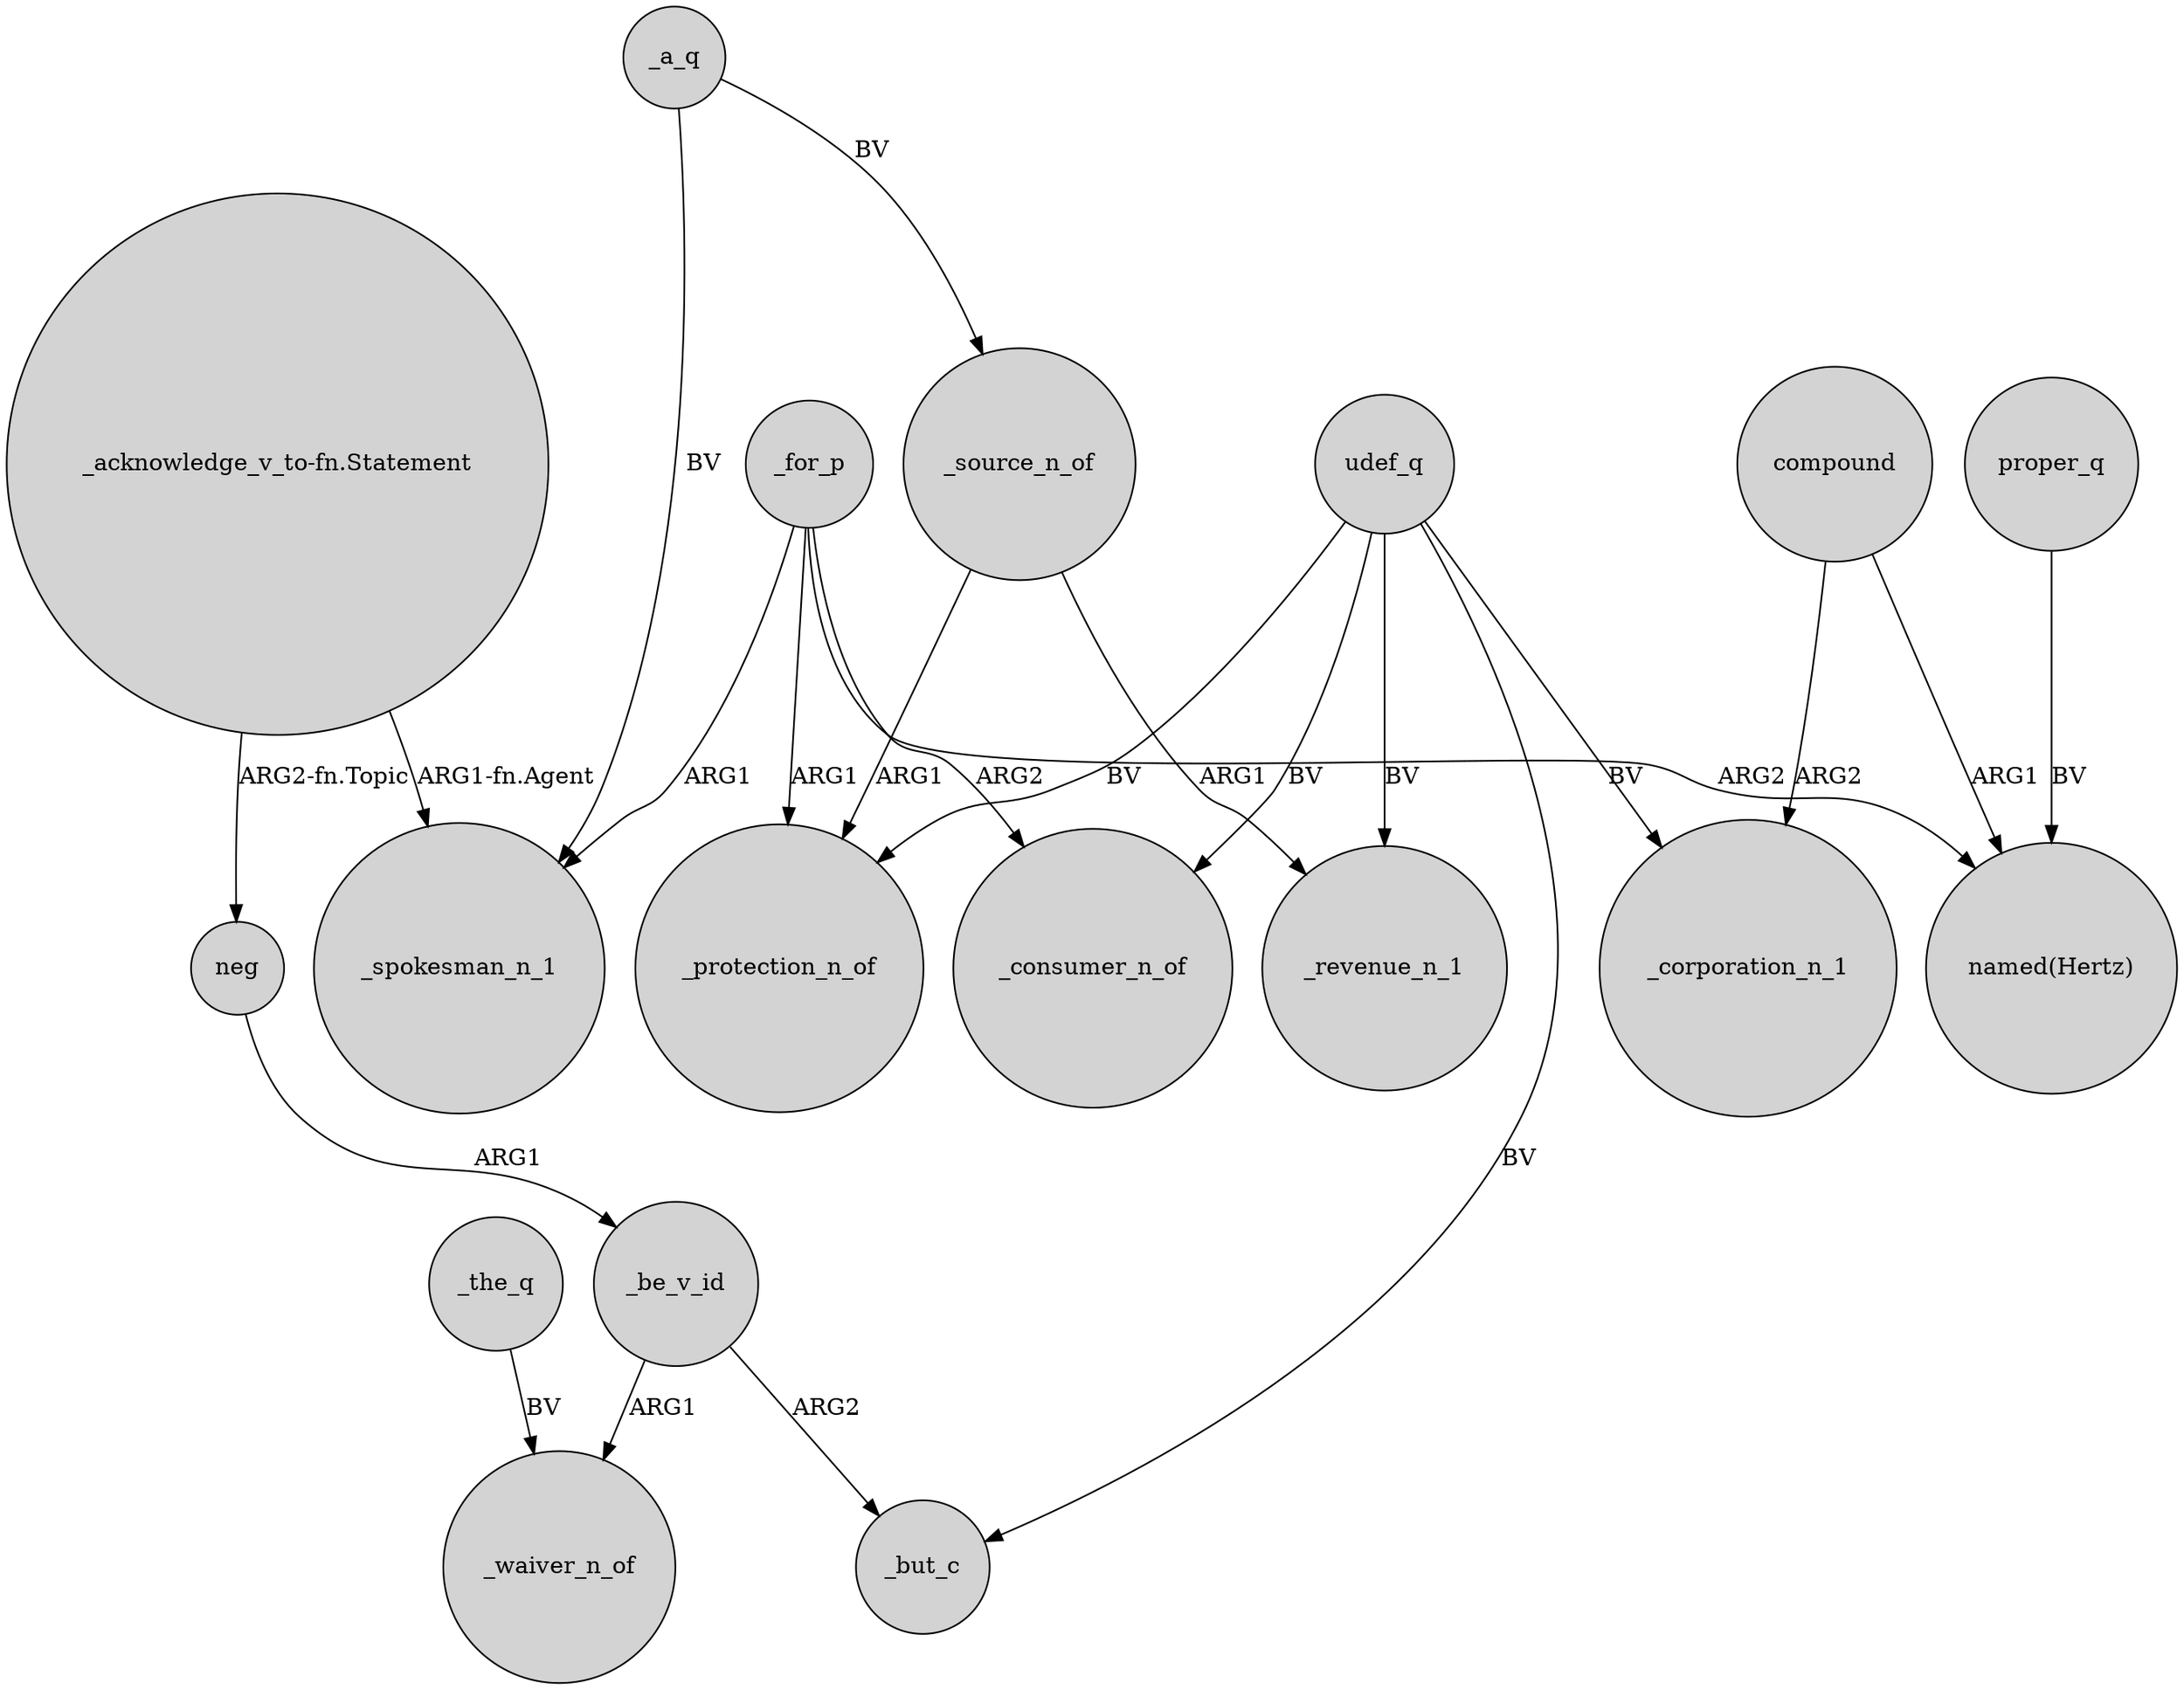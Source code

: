 digraph {
	node [shape=circle style=filled]
	_for_p -> _spokesman_n_1 [label=ARG1]
	_be_v_id -> _waiver_n_of [label=ARG1]
	"_acknowledge_v_to-fn.Statement" -> neg [label="ARG2-fn.Topic"]
	_source_n_of -> _revenue_n_1 [label=ARG1]
	compound -> _corporation_n_1 [label=ARG2]
	proper_q -> "named(Hertz)" [label=BV]
	_for_p -> _consumer_n_of [label=ARG2]
	_the_q -> _waiver_n_of [label=BV]
	_for_p -> _protection_n_of [label=ARG1]
	udef_q -> _corporation_n_1 [label=BV]
	udef_q -> _revenue_n_1 [label=BV]
	udef_q -> _protection_n_of [label=BV]
	_a_q -> _source_n_of [label=BV]
	_source_n_of -> _protection_n_of [label=ARG1]
	"_acknowledge_v_to-fn.Statement" -> _spokesman_n_1 [label="ARG1-fn.Agent"]
	udef_q -> _consumer_n_of [label=BV]
	neg -> _be_v_id [label=ARG1]
	_for_p -> "named(Hertz)" [label=ARG2]
	_a_q -> _spokesman_n_1 [label=BV]
	udef_q -> _but_c [label=BV]
	compound -> "named(Hertz)" [label=ARG1]
	_be_v_id -> _but_c [label=ARG2]
}
